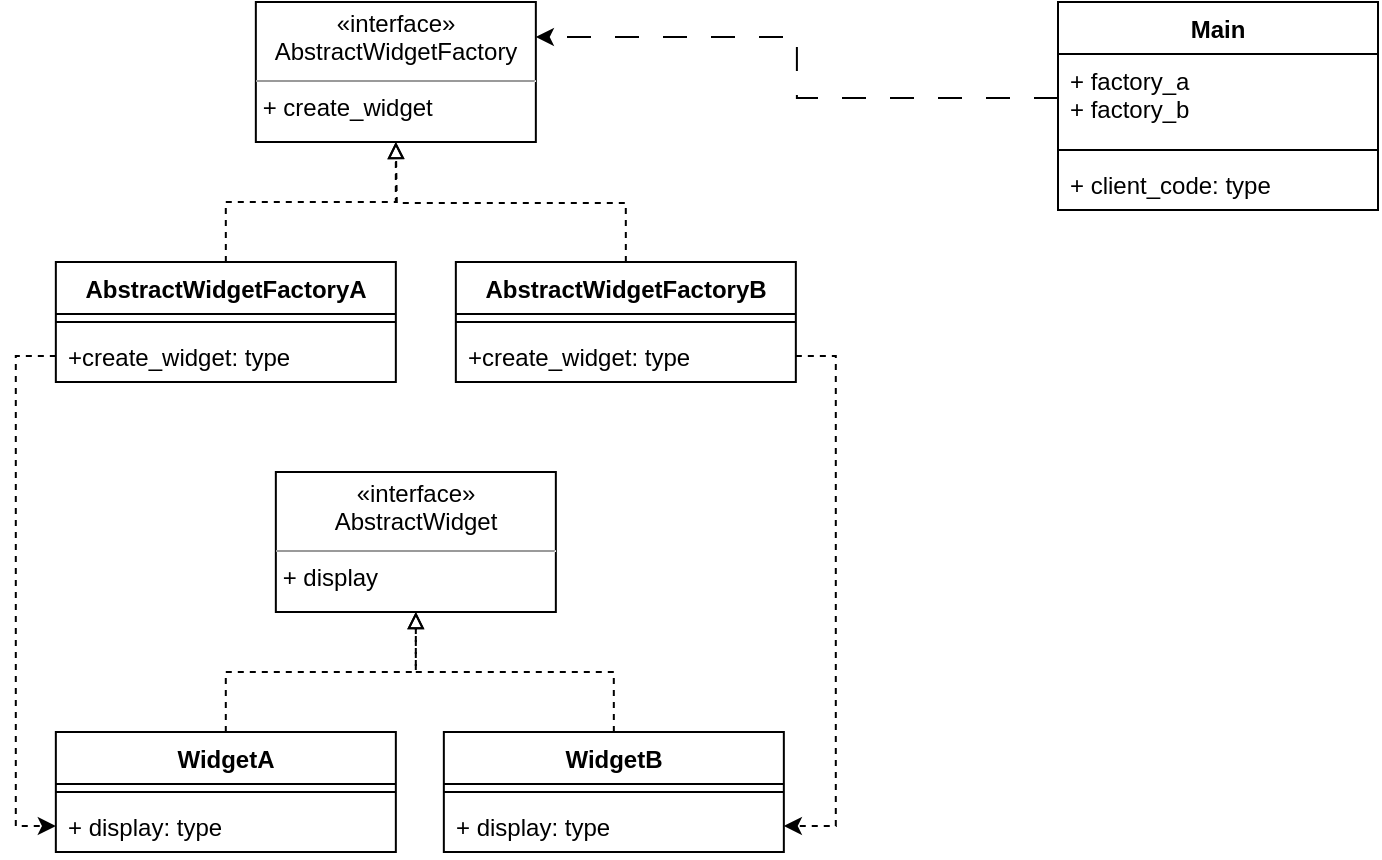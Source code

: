 <mxfile version="21.6.2" type="github">
  <diagram name="第 1 页" id="c3X-BcrKEZm60M7dYXzs">
    <mxGraphModel dx="810" dy="731" grid="1" gridSize="10" guides="1" tooltips="1" connect="1" arrows="1" fold="1" page="1" pageScale="1" pageWidth="827" pageHeight="1169" math="0" shadow="0">
      <root>
        <mxCell id="0" />
        <mxCell id="1" parent="0" />
        <mxCell id="GcZpAp_KVHmjJUjmLsW_-6" value="AbstractWidgetFactoryA" style="swimlane;fontStyle=1;align=center;verticalAlign=top;childLayout=stackLayout;horizontal=1;startSize=26;horizontalStack=0;resizeParent=1;resizeParentMax=0;resizeLast=0;collapsible=1;marginBottom=0;whiteSpace=wrap;html=1;" parent="1" vertex="1">
          <mxGeometry x="68.92" y="290" width="170" height="60" as="geometry" />
        </mxCell>
        <mxCell id="GcZpAp_KVHmjJUjmLsW_-8" value="" style="line;strokeWidth=1;fillColor=none;align=left;verticalAlign=middle;spacingTop=-1;spacingLeft=3;spacingRight=3;rotatable=0;labelPosition=right;points=[];portConstraint=eastwest;strokeColor=inherit;" parent="GcZpAp_KVHmjJUjmLsW_-6" vertex="1">
          <mxGeometry y="26" width="170" height="8" as="geometry" />
        </mxCell>
        <mxCell id="GcZpAp_KVHmjJUjmLsW_-9" value="+create_widget: type" style="text;strokeColor=none;fillColor=none;align=left;verticalAlign=top;spacingLeft=4;spacingRight=4;overflow=hidden;rotatable=0;points=[[0,0.5],[1,0.5]];portConstraint=eastwest;whiteSpace=wrap;html=1;" parent="GcZpAp_KVHmjJUjmLsW_-6" vertex="1">
          <mxGeometry y="34" width="170" height="26" as="geometry" />
        </mxCell>
        <mxCell id="GcZpAp_KVHmjJUjmLsW_-10" value="AbstractWidgetFactoryB" style="swimlane;fontStyle=1;align=center;verticalAlign=top;childLayout=stackLayout;horizontal=1;startSize=26;horizontalStack=0;resizeParent=1;resizeParentMax=0;resizeLast=0;collapsible=1;marginBottom=0;whiteSpace=wrap;html=1;" parent="1" vertex="1">
          <mxGeometry x="268.92" y="290" width="170" height="60" as="geometry" />
        </mxCell>
        <mxCell id="GcZpAp_KVHmjJUjmLsW_-11" value="" style="line;strokeWidth=1;fillColor=none;align=left;verticalAlign=middle;spacingTop=-1;spacingLeft=3;spacingRight=3;rotatable=0;labelPosition=right;points=[];portConstraint=eastwest;strokeColor=inherit;" parent="GcZpAp_KVHmjJUjmLsW_-10" vertex="1">
          <mxGeometry y="26" width="170" height="8" as="geometry" />
        </mxCell>
        <mxCell id="GcZpAp_KVHmjJUjmLsW_-12" value="+create_widget: type" style="text;strokeColor=none;fillColor=none;align=left;verticalAlign=top;spacingLeft=4;spacingRight=4;overflow=hidden;rotatable=0;points=[[0,0.5],[1,0.5]];portConstraint=eastwest;whiteSpace=wrap;html=1;" parent="GcZpAp_KVHmjJUjmLsW_-10" vertex="1">
          <mxGeometry y="34" width="170" height="26" as="geometry" />
        </mxCell>
        <mxCell id="GcZpAp_KVHmjJUjmLsW_-28" style="edgeStyle=orthogonalEdgeStyle;rounded=0;orthogonalLoop=1;jettySize=auto;html=1;entryX=0.5;entryY=1;entryDx=0;entryDy=0;endArrow=block;endFill=0;dashed=1;" parent="1" source="GcZpAp_KVHmjJUjmLsW_-14" target="GcZpAp_KVHmjJUjmLsW_-27" edge="1">
          <mxGeometry relative="1" as="geometry" />
        </mxCell>
        <mxCell id="GcZpAp_KVHmjJUjmLsW_-14" value="WidgetA" style="swimlane;fontStyle=1;align=center;verticalAlign=top;childLayout=stackLayout;horizontal=1;startSize=26;horizontalStack=0;resizeParent=1;resizeParentMax=0;resizeLast=0;collapsible=1;marginBottom=0;whiteSpace=wrap;html=1;" parent="1" vertex="1">
          <mxGeometry x="68.92" y="525" width="170" height="60" as="geometry" />
        </mxCell>
        <mxCell id="GcZpAp_KVHmjJUjmLsW_-15" value="" style="line;strokeWidth=1;fillColor=none;align=left;verticalAlign=middle;spacingTop=-1;spacingLeft=3;spacingRight=3;rotatable=0;labelPosition=right;points=[];portConstraint=eastwest;strokeColor=inherit;" parent="GcZpAp_KVHmjJUjmLsW_-14" vertex="1">
          <mxGeometry y="26" width="170" height="8" as="geometry" />
        </mxCell>
        <mxCell id="GcZpAp_KVHmjJUjmLsW_-16" value="+ display: type" style="text;strokeColor=none;fillColor=none;align=left;verticalAlign=top;spacingLeft=4;spacingRight=4;overflow=hidden;rotatable=0;points=[[0,0.5],[1,0.5]];portConstraint=eastwest;whiteSpace=wrap;html=1;" parent="GcZpAp_KVHmjJUjmLsW_-14" vertex="1">
          <mxGeometry y="34" width="170" height="26" as="geometry" />
        </mxCell>
        <mxCell id="GcZpAp_KVHmjJUjmLsW_-17" value="WidgetB" style="swimlane;fontStyle=1;align=center;verticalAlign=top;childLayout=stackLayout;horizontal=1;startSize=26;horizontalStack=0;resizeParent=1;resizeParentMax=0;resizeLast=0;collapsible=1;marginBottom=0;whiteSpace=wrap;html=1;" parent="1" vertex="1">
          <mxGeometry x="262.92" y="525" width="170" height="60" as="geometry" />
        </mxCell>
        <mxCell id="GcZpAp_KVHmjJUjmLsW_-18" value="" style="line;strokeWidth=1;fillColor=none;align=left;verticalAlign=middle;spacingTop=-1;spacingLeft=3;spacingRight=3;rotatable=0;labelPosition=right;points=[];portConstraint=eastwest;strokeColor=inherit;" parent="GcZpAp_KVHmjJUjmLsW_-17" vertex="1">
          <mxGeometry y="26" width="170" height="8" as="geometry" />
        </mxCell>
        <mxCell id="GcZpAp_KVHmjJUjmLsW_-19" value="+ display: type" style="text;strokeColor=none;fillColor=none;align=left;verticalAlign=top;spacingLeft=4;spacingRight=4;overflow=hidden;rotatable=0;points=[[0,0.5],[1,0.5]];portConstraint=eastwest;whiteSpace=wrap;html=1;" parent="GcZpAp_KVHmjJUjmLsW_-17" vertex="1">
          <mxGeometry y="34" width="170" height="26" as="geometry" />
        </mxCell>
        <mxCell id="GcZpAp_KVHmjJUjmLsW_-26" value="&lt;p style=&quot;margin:0px;margin-top:4px;text-align:center;&quot;&gt;«interface»&lt;br style=&quot;border-color: var(--border-color);&quot;&gt;AbstractWidgetFactory&lt;br&gt;&lt;/p&gt;&lt;hr size=&quot;1&quot;&gt;&lt;div style=&quot;height:2px;&quot;&gt;&amp;nbsp;+ create_widget&lt;/div&gt;" style="verticalAlign=top;align=left;overflow=fill;fontSize=12;fontFamily=Helvetica;html=1;whiteSpace=wrap;" parent="1" vertex="1">
          <mxGeometry x="168.92" y="160" width="140" height="70" as="geometry" />
        </mxCell>
        <mxCell id="GcZpAp_KVHmjJUjmLsW_-27" value="&lt;p style=&quot;margin:0px;margin-top:4px;text-align:center;&quot;&gt;«interface»&lt;br&gt;&lt;span style=&quot;background-color: initial;&quot;&gt;AbstractWidget&lt;/span&gt;&lt;/p&gt;&lt;hr size=&quot;1&quot;&gt;&lt;div style=&quot;height:2px;&quot;&gt;&amp;nbsp;+ display&lt;/div&gt;" style="verticalAlign=top;align=left;overflow=fill;fontSize=12;fontFamily=Helvetica;html=1;whiteSpace=wrap;" parent="1" vertex="1">
          <mxGeometry x="178.92" y="395" width="140" height="70" as="geometry" />
        </mxCell>
        <mxCell id="GcZpAp_KVHmjJUjmLsW_-29" style="edgeStyle=orthogonalEdgeStyle;rounded=0;orthogonalLoop=1;jettySize=auto;html=1;entryX=0.5;entryY=1;entryDx=0;entryDy=0;endArrow=block;endFill=0;dashed=1;exitX=0.5;exitY=0;exitDx=0;exitDy=0;" parent="1" source="GcZpAp_KVHmjJUjmLsW_-17" target="GcZpAp_KVHmjJUjmLsW_-27" edge="1">
          <mxGeometry relative="1" as="geometry">
            <mxPoint x="318.92" y="495" as="sourcePoint" />
            <mxPoint x="413.92" y="435" as="targetPoint" />
          </mxGeometry>
        </mxCell>
        <mxCell id="GcZpAp_KVHmjJUjmLsW_-30" style="edgeStyle=orthogonalEdgeStyle;rounded=0;orthogonalLoop=1;jettySize=auto;html=1;entryX=0.5;entryY=1;entryDx=0;entryDy=0;endArrow=block;endFill=0;dashed=1;exitX=0.5;exitY=0;exitDx=0;exitDy=0;" parent="1" source="GcZpAp_KVHmjJUjmLsW_-6" target="GcZpAp_KVHmjJUjmLsW_-26" edge="1">
          <mxGeometry relative="1" as="geometry">
            <mxPoint x="168.92" y="280" as="sourcePoint" />
            <mxPoint x="263.92" y="220" as="targetPoint" />
          </mxGeometry>
        </mxCell>
        <mxCell id="GcZpAp_KVHmjJUjmLsW_-31" style="edgeStyle=orthogonalEdgeStyle;rounded=0;orthogonalLoop=1;jettySize=auto;html=1;endArrow=block;endFill=0;dashed=1;exitX=0.5;exitY=0;exitDx=0;exitDy=0;" parent="1" source="GcZpAp_KVHmjJUjmLsW_-10" edge="1">
          <mxGeometry relative="1" as="geometry">
            <mxPoint x="258.92" y="290" as="sourcePoint" />
            <mxPoint x="238.92" y="230" as="targetPoint" />
          </mxGeometry>
        </mxCell>
        <mxCell id="GcZpAp_KVHmjJUjmLsW_-33" style="edgeStyle=orthogonalEdgeStyle;rounded=0;orthogonalLoop=1;jettySize=auto;html=1;entryX=0;entryY=0.5;entryDx=0;entryDy=0;exitX=0;exitY=0.5;exitDx=0;exitDy=0;dashed=1;" parent="1" source="GcZpAp_KVHmjJUjmLsW_-9" target="GcZpAp_KVHmjJUjmLsW_-16" edge="1">
          <mxGeometry relative="1" as="geometry">
            <mxPoint x="238.92" y="337" as="sourcePoint" />
          </mxGeometry>
        </mxCell>
        <mxCell id="GcZpAp_KVHmjJUjmLsW_-35" style="edgeStyle=orthogonalEdgeStyle;rounded=0;orthogonalLoop=1;jettySize=auto;html=1;entryX=1;entryY=0.5;entryDx=0;entryDy=0;exitX=1;exitY=0.5;exitDx=0;exitDy=0;dashed=1;" parent="1" source="GcZpAp_KVHmjJUjmLsW_-12" target="GcZpAp_KVHmjJUjmLsW_-19" edge="1">
          <mxGeometry relative="1" as="geometry">
            <mxPoint x="108.92" y="420" as="sourcePoint" />
            <mxPoint x="528.92" y="700" as="targetPoint" />
          </mxGeometry>
        </mxCell>
        <object label="Main" factory_a="factory_a" id="GcZpAp_KVHmjJUjmLsW_-44">
          <mxCell style="swimlane;fontStyle=1;align=center;verticalAlign=top;childLayout=stackLayout;horizontal=1;startSize=26;horizontalStack=0;resizeParent=1;resizeParentMax=0;resizeLast=0;collapsible=1;marginBottom=0;whiteSpace=wrap;html=1;" parent="1" vertex="1">
            <mxGeometry x="570" y="160" width="160" height="104" as="geometry">
              <mxRectangle x="460" y="160" width="70" height="30" as="alternateBounds" />
            </mxGeometry>
          </mxCell>
        </object>
        <mxCell id="GcZpAp_KVHmjJUjmLsW_-45" value="+ factory_a&lt;br&gt;+ factory_b" style="text;strokeColor=none;fillColor=none;align=left;verticalAlign=top;spacingLeft=4;spacingRight=4;overflow=hidden;rotatable=0;points=[[0,0.5],[1,0.5]];portConstraint=eastwest;whiteSpace=wrap;html=1;" parent="GcZpAp_KVHmjJUjmLsW_-44" vertex="1">
          <mxGeometry y="26" width="160" height="44" as="geometry" />
        </mxCell>
        <mxCell id="GcZpAp_KVHmjJUjmLsW_-46" value="" style="line;strokeWidth=1;fillColor=none;align=left;verticalAlign=middle;spacingTop=-1;spacingLeft=3;spacingRight=3;rotatable=0;labelPosition=right;points=[];portConstraint=eastwest;strokeColor=inherit;" parent="GcZpAp_KVHmjJUjmLsW_-44" vertex="1">
          <mxGeometry y="70" width="160" height="8" as="geometry" />
        </mxCell>
        <mxCell id="GcZpAp_KVHmjJUjmLsW_-47" value="+ client_code: type" style="text;strokeColor=none;fillColor=none;align=left;verticalAlign=top;spacingLeft=4;spacingRight=4;overflow=hidden;rotatable=0;points=[[0,0.5],[1,0.5]];portConstraint=eastwest;whiteSpace=wrap;html=1;" parent="GcZpAp_KVHmjJUjmLsW_-44" vertex="1">
          <mxGeometry y="78" width="160" height="26" as="geometry" />
        </mxCell>
        <mxCell id="GcZpAp_KVHmjJUjmLsW_-48" style="edgeStyle=orthogonalEdgeStyle;rounded=0;orthogonalLoop=1;jettySize=auto;html=1;exitX=0;exitY=0.5;exitDx=0;exitDy=0;entryX=1;entryY=0.25;entryDx=0;entryDy=0;dashed=1;dashPattern=12 12;" parent="1" source="GcZpAp_KVHmjJUjmLsW_-45" target="GcZpAp_KVHmjJUjmLsW_-26" edge="1">
          <mxGeometry relative="1" as="geometry" />
        </mxCell>
      </root>
    </mxGraphModel>
  </diagram>
</mxfile>
